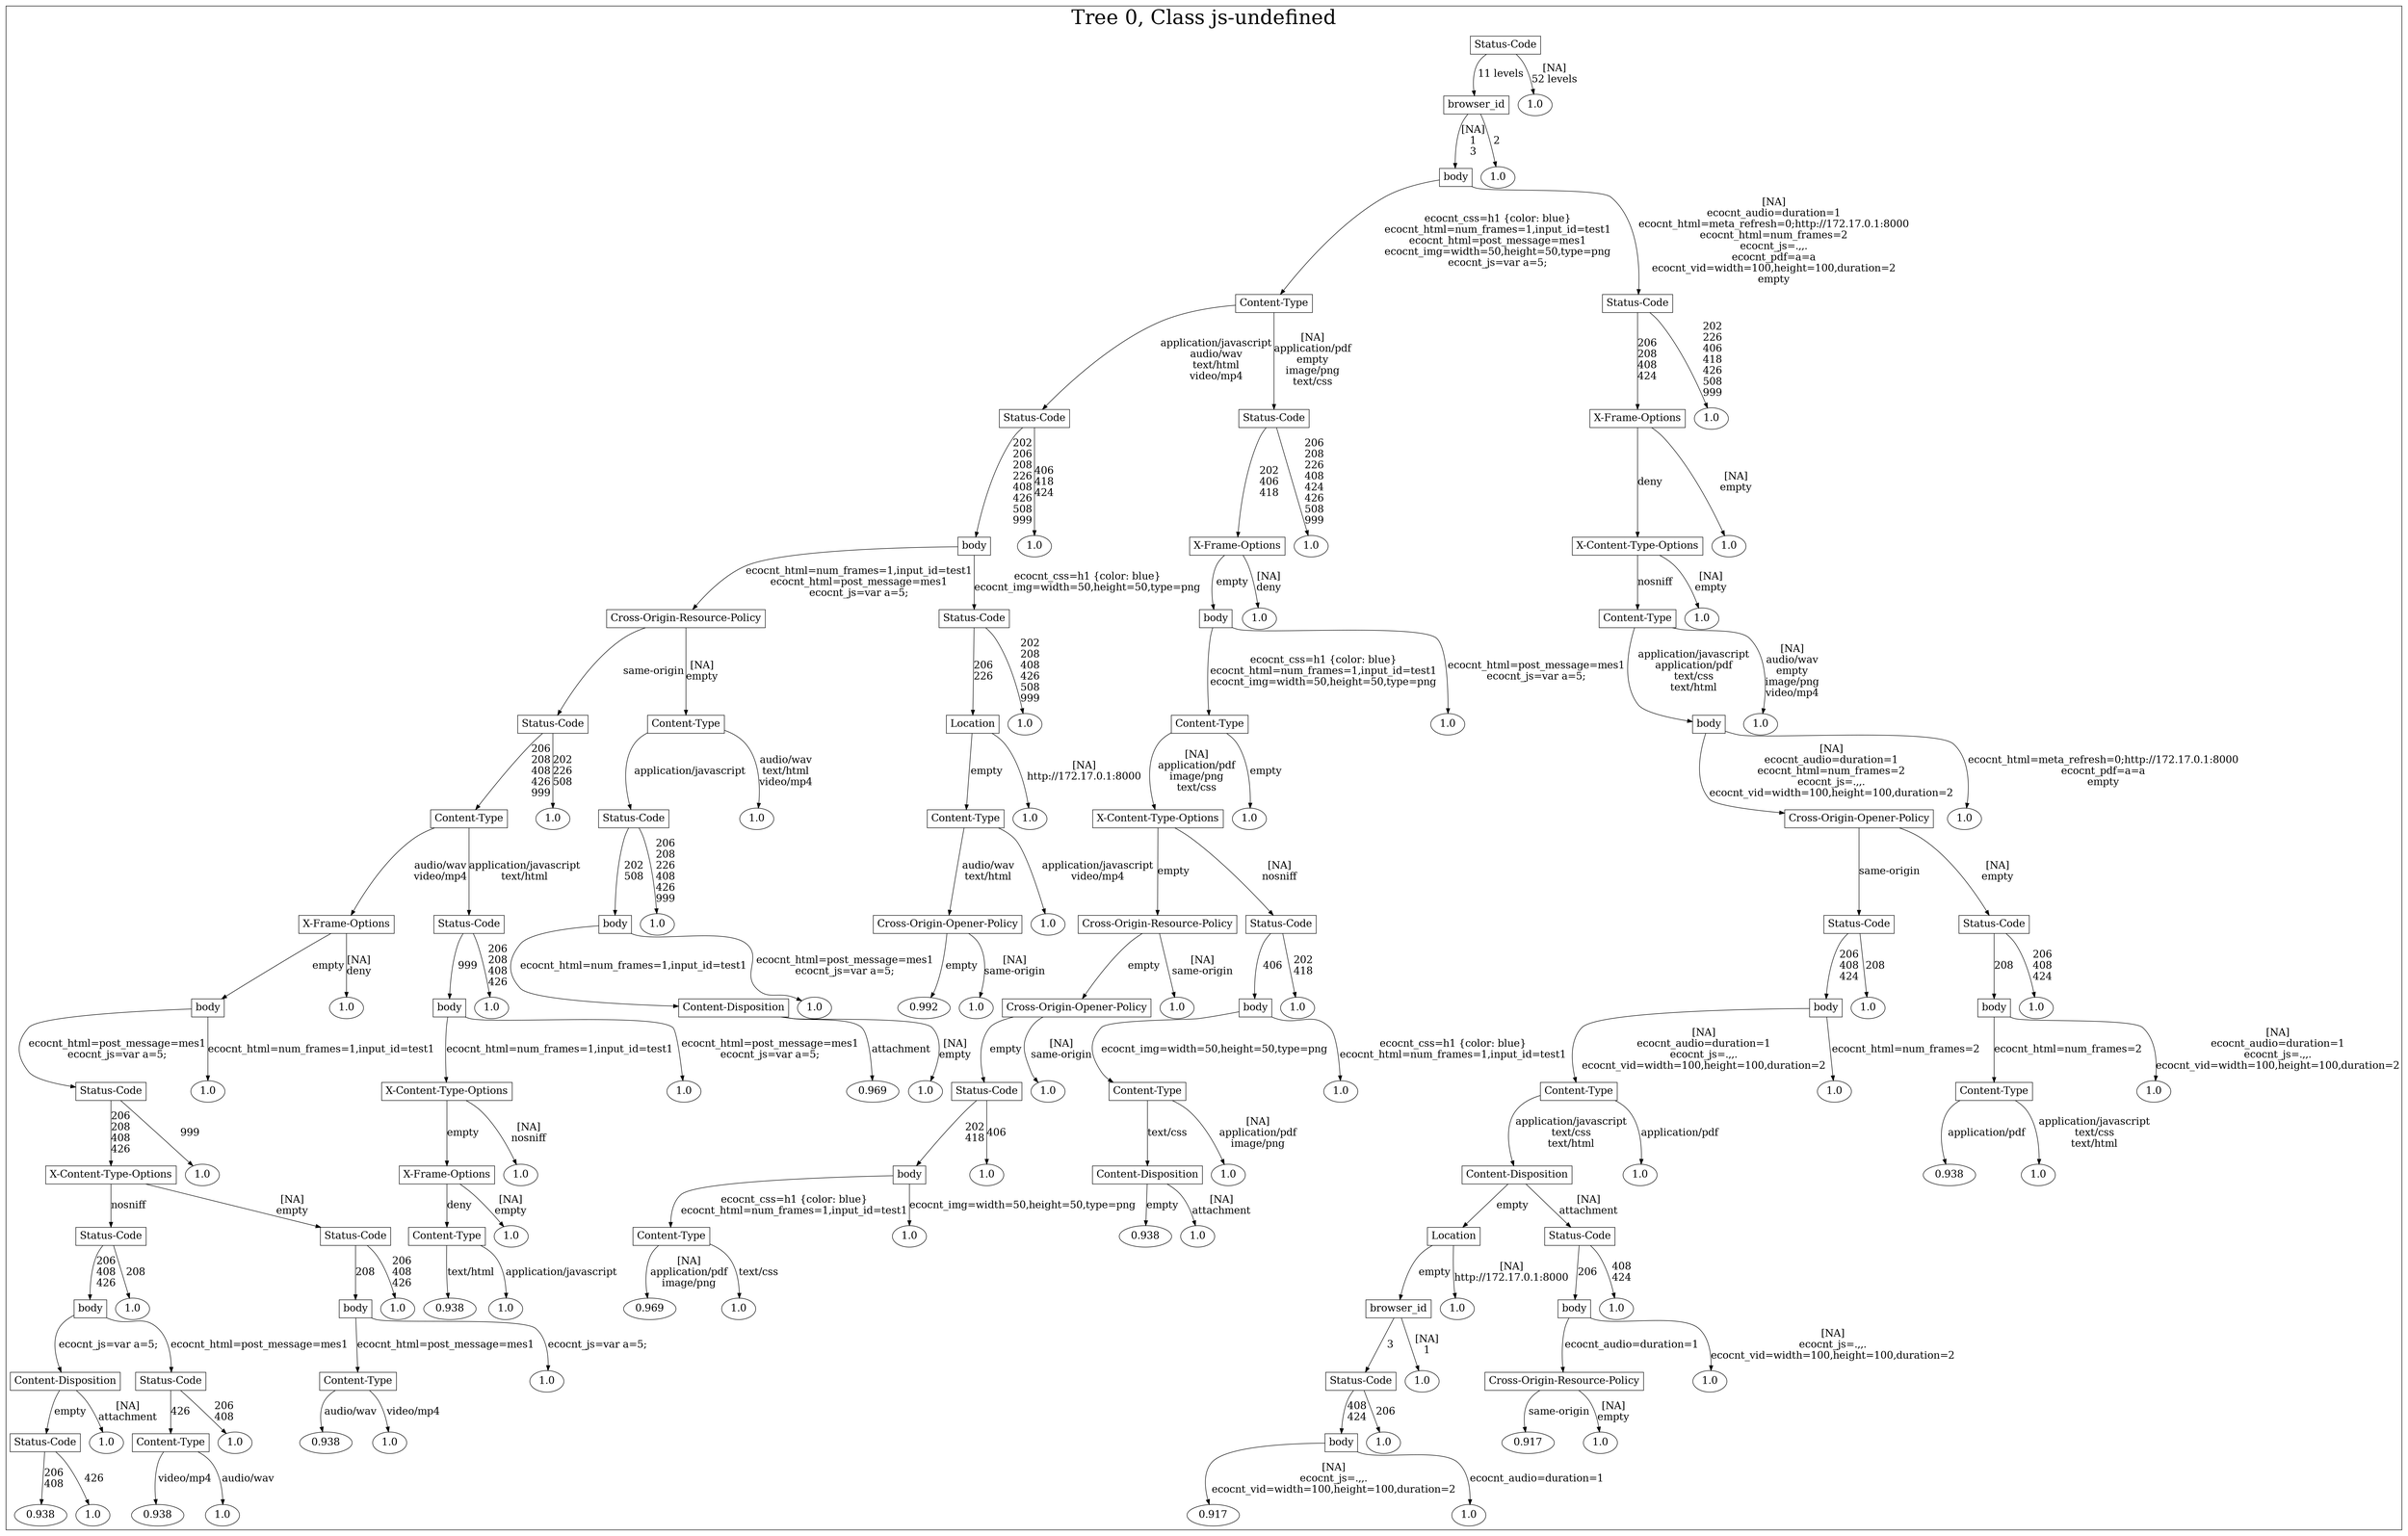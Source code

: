 /*
Generated by:
    http://https://github.com/h2oai/h2o-3/tree/master/h2o-genmodel/src/main/java/hex/genmodel/tools/PrintMojo.java
*/

/*
On a mac:

$ brew install graphviz
$ dot -Tpng file.gv -o file.png
$ open file.png
*/

digraph G {

subgraph cluster_0 {
/* Nodes */

/* Level 0 */
{
"SG_0_Node_0" [shape=box, fontsize=20, label="Status-Code"]
}

/* Level 1 */
{
"SG_0_Node_1" [shape=box, fontsize=20, label="browser_id"]
"SG_0_Node_80" [fontsize=20, label="1.0"]
}

/* Level 2 */
{
"SG_0_Node_2" [shape=box, fontsize=20, label="body"]
"SG_0_Node_81" [fontsize=20, label="1.0"]
}

/* Level 3 */
{
"SG_0_Node_3" [shape=box, fontsize=20, label="Content-Type"]
"SG_0_Node_4" [shape=box, fontsize=20, label="Status-Code"]
}

/* Level 4 */
{
"SG_0_Node_5" [shape=box, fontsize=20, label="Status-Code"]
"SG_0_Node_6" [shape=box, fontsize=20, label="Status-Code"]
"SG_0_Node_7" [shape=box, fontsize=20, label="X-Frame-Options"]
"SG_0_Node_82" [fontsize=20, label="1.0"]
}

/* Level 5 */
{
"SG_0_Node_8" [shape=box, fontsize=20, label="body"]
"SG_0_Node_83" [fontsize=20, label="1.0"]
"SG_0_Node_9" [shape=box, fontsize=20, label="X-Frame-Options"]
"SG_0_Node_84" [fontsize=20, label="1.0"]
"SG_0_Node_10" [shape=box, fontsize=20, label="X-Content-Type-Options"]
"SG_0_Node_85" [fontsize=20, label="1.0"]
}

/* Level 6 */
{
"SG_0_Node_11" [shape=box, fontsize=20, label="Cross-Origin-Resource-Policy"]
"SG_0_Node_12" [shape=box, fontsize=20, label="Status-Code"]
"SG_0_Node_13" [shape=box, fontsize=20, label="body"]
"SG_0_Node_86" [fontsize=20, label="1.0"]
"SG_0_Node_14" [shape=box, fontsize=20, label="Content-Type"]
"SG_0_Node_87" [fontsize=20, label="1.0"]
}

/* Level 7 */
{
"SG_0_Node_15" [shape=box, fontsize=20, label="Status-Code"]
"SG_0_Node_16" [shape=box, fontsize=20, label="Content-Type"]
"SG_0_Node_17" [shape=box, fontsize=20, label="Location"]
"SG_0_Node_88" [fontsize=20, label="1.0"]
"SG_0_Node_18" [shape=box, fontsize=20, label="Content-Type"]
"SG_0_Node_89" [fontsize=20, label="1.0"]
"SG_0_Node_19" [shape=box, fontsize=20, label="body"]
"SG_0_Node_90" [fontsize=20, label="1.0"]
}

/* Level 8 */
{
"SG_0_Node_20" [shape=box, fontsize=20, label="Content-Type"]
"SG_0_Node_91" [fontsize=20, label="1.0"]
"SG_0_Node_21" [shape=box, fontsize=20, label="Status-Code"]
"SG_0_Node_92" [fontsize=20, label="1.0"]
"SG_0_Node_22" [shape=box, fontsize=20, label="Content-Type"]
"SG_0_Node_93" [fontsize=20, label="1.0"]
"SG_0_Node_23" [shape=box, fontsize=20, label="X-Content-Type-Options"]
"SG_0_Node_94" [fontsize=20, label="1.0"]
"SG_0_Node_24" [shape=box, fontsize=20, label="Cross-Origin-Opener-Policy"]
"SG_0_Node_95" [fontsize=20, label="1.0"]
}

/* Level 9 */
{
"SG_0_Node_25" [shape=box, fontsize=20, label="X-Frame-Options"]
"SG_0_Node_26" [shape=box, fontsize=20, label="Status-Code"]
"SG_0_Node_27" [shape=box, fontsize=20, label="body"]
"SG_0_Node_96" [fontsize=20, label="1.0"]
"SG_0_Node_28" [shape=box, fontsize=20, label="Cross-Origin-Opener-Policy"]
"SG_0_Node_97" [fontsize=20, label="1.0"]
"SG_0_Node_29" [shape=box, fontsize=20, label="Cross-Origin-Resource-Policy"]
"SG_0_Node_30" [shape=box, fontsize=20, label="Status-Code"]
"SG_0_Node_31" [shape=box, fontsize=20, label="Status-Code"]
"SG_0_Node_32" [shape=box, fontsize=20, label="Status-Code"]
}

/* Level 10 */
{
"SG_0_Node_33" [shape=box, fontsize=20, label="body"]
"SG_0_Node_98" [fontsize=20, label="1.0"]
"SG_0_Node_34" [shape=box, fontsize=20, label="body"]
"SG_0_Node_99" [fontsize=20, label="1.0"]
"SG_0_Node_35" [shape=box, fontsize=20, label="Content-Disposition"]
"SG_0_Node_100" [fontsize=20, label="1.0"]
"SG_0_Node_101" [fontsize=20, label="0.992"]
"SG_0_Node_102" [fontsize=20, label="1.0"]
"SG_0_Node_37" [shape=box, fontsize=20, label="Cross-Origin-Opener-Policy"]
"SG_0_Node_103" [fontsize=20, label="1.0"]
"SG_0_Node_38" [shape=box, fontsize=20, label="body"]
"SG_0_Node_104" [fontsize=20, label="1.0"]
"SG_0_Node_39" [shape=box, fontsize=20, label="body"]
"SG_0_Node_105" [fontsize=20, label="1.0"]
"SG_0_Node_40" [shape=box, fontsize=20, label="body"]
"SG_0_Node_106" [fontsize=20, label="1.0"]
}

/* Level 11 */
{
"SG_0_Node_41" [shape=box, fontsize=20, label="Status-Code"]
"SG_0_Node_107" [fontsize=20, label="1.0"]
"SG_0_Node_42" [shape=box, fontsize=20, label="X-Content-Type-Options"]
"SG_0_Node_108" [fontsize=20, label="1.0"]
"SG_0_Node_109" [fontsize=20, label="0.969"]
"SG_0_Node_110" [fontsize=20, label="1.0"]
"SG_0_Node_44" [shape=box, fontsize=20, label="Status-Code"]
"SG_0_Node_111" [fontsize=20, label="1.0"]
"SG_0_Node_45" [shape=box, fontsize=20, label="Content-Type"]
"SG_0_Node_112" [fontsize=20, label="1.0"]
"SG_0_Node_46" [shape=box, fontsize=20, label="Content-Type"]
"SG_0_Node_113" [fontsize=20, label="1.0"]
"SG_0_Node_47" [shape=box, fontsize=20, label="Content-Type"]
"SG_0_Node_114" [fontsize=20, label="1.0"]
}

/* Level 12 */
{
"SG_0_Node_48" [shape=box, fontsize=20, label="X-Content-Type-Options"]
"SG_0_Node_115" [fontsize=20, label="1.0"]
"SG_0_Node_49" [shape=box, fontsize=20, label="X-Frame-Options"]
"SG_0_Node_116" [fontsize=20, label="1.0"]
"SG_0_Node_50" [shape=box, fontsize=20, label="body"]
"SG_0_Node_117" [fontsize=20, label="1.0"]
"SG_0_Node_51" [shape=box, fontsize=20, label="Content-Disposition"]
"SG_0_Node_118" [fontsize=20, label="1.0"]
"SG_0_Node_52" [shape=box, fontsize=20, label="Content-Disposition"]
"SG_0_Node_119" [fontsize=20, label="1.0"]
"SG_0_Node_120" [fontsize=20, label="0.938"]
"SG_0_Node_121" [fontsize=20, label="1.0"]
}

/* Level 13 */
{
"SG_0_Node_54" [shape=box, fontsize=20, label="Status-Code"]
"SG_0_Node_55" [shape=box, fontsize=20, label="Status-Code"]
"SG_0_Node_56" [shape=box, fontsize=20, label="Content-Type"]
"SG_0_Node_122" [fontsize=20, label="1.0"]
"SG_0_Node_57" [shape=box, fontsize=20, label="Content-Type"]
"SG_0_Node_123" [fontsize=20, label="1.0"]
"SG_0_Node_124" [fontsize=20, label="0.938"]
"SG_0_Node_125" [fontsize=20, label="1.0"]
"SG_0_Node_59" [shape=box, fontsize=20, label="Location"]
"SG_0_Node_60" [shape=box, fontsize=20, label="Status-Code"]
}

/* Level 14 */
{
"SG_0_Node_61" [shape=box, fontsize=20, label="body"]
"SG_0_Node_126" [fontsize=20, label="1.0"]
"SG_0_Node_62" [shape=box, fontsize=20, label="body"]
"SG_0_Node_127" [fontsize=20, label="1.0"]
"SG_0_Node_128" [fontsize=20, label="0.938"]
"SG_0_Node_129" [fontsize=20, label="1.0"]
"SG_0_Node_130" [fontsize=20, label="0.969"]
"SG_0_Node_131" [fontsize=20, label="1.0"]
"SG_0_Node_65" [shape=box, fontsize=20, label="browser_id"]
"SG_0_Node_132" [fontsize=20, label="1.0"]
"SG_0_Node_66" [shape=box, fontsize=20, label="body"]
"SG_0_Node_133" [fontsize=20, label="1.0"]
}

/* Level 15 */
{
"SG_0_Node_67" [shape=box, fontsize=20, label="Content-Disposition"]
"SG_0_Node_68" [shape=box, fontsize=20, label="Status-Code"]
"SG_0_Node_69" [shape=box, fontsize=20, label="Content-Type"]
"SG_0_Node_134" [fontsize=20, label="1.0"]
"SG_0_Node_70" [shape=box, fontsize=20, label="Status-Code"]
"SG_0_Node_135" [fontsize=20, label="1.0"]
"SG_0_Node_71" [shape=box, fontsize=20, label="Cross-Origin-Resource-Policy"]
"SG_0_Node_136" [fontsize=20, label="1.0"]
}

/* Level 16 */
{
"SG_0_Node_72" [shape=box, fontsize=20, label="Status-Code"]
"SG_0_Node_137" [fontsize=20, label="1.0"]
"SG_0_Node_73" [shape=box, fontsize=20, label="Content-Type"]
"SG_0_Node_138" [fontsize=20, label="1.0"]
"SG_0_Node_139" [fontsize=20, label="0.938"]
"SG_0_Node_140" [fontsize=20, label="1.0"]
"SG_0_Node_75" [shape=box, fontsize=20, label="body"]
"SG_0_Node_141" [fontsize=20, label="1.0"]
"SG_0_Node_142" [fontsize=20, label="0.917"]
"SG_0_Node_143" [fontsize=20, label="1.0"]
}

/* Level 17 */
{
"SG_0_Node_144" [fontsize=20, label="0.938"]
"SG_0_Node_145" [fontsize=20, label="1.0"]
"SG_0_Node_146" [fontsize=20, label="0.938"]
"SG_0_Node_147" [fontsize=20, label="1.0"]
"SG_0_Node_148" [fontsize=20, label="0.917"]
"SG_0_Node_149" [fontsize=20, label="1.0"]
}

/* Edges */
"SG_0_Node_0" -> "SG_0_Node_1" [fontsize=20, label="11 levels
"]
"SG_0_Node_0" -> "SG_0_Node_80" [fontsize=20, label="[NA]
52 levels
"]
"SG_0_Node_1" -> "SG_0_Node_2" [fontsize=20, label="[NA]
1
3
"]
"SG_0_Node_1" -> "SG_0_Node_81" [fontsize=20, label="2
"]
"SG_0_Node_2" -> "SG_0_Node_3" [fontsize=20, label="ecocnt_css=h1 {color: blue}
ecocnt_html=num_frames=1,input_id=test1
ecocnt_html=post_message=mes1
ecocnt_img=width=50,height=50,type=png
ecocnt_js=var a=5;
"]
"SG_0_Node_2" -> "SG_0_Node_4" [fontsize=20, label="[NA]
ecocnt_audio=duration=1
ecocnt_html=meta_refresh=0;http://172.17.0.1:8000
ecocnt_html=num_frames=2
ecocnt_js=.,,.
ecocnt_pdf=a=a
ecocnt_vid=width=100,height=100,duration=2
empty
"]
"SG_0_Node_4" -> "SG_0_Node_7" [fontsize=20, label="206
208
408
424
"]
"SG_0_Node_4" -> "SG_0_Node_82" [fontsize=20, label="202
226
406
418
426
508
999
"]
"SG_0_Node_7" -> "SG_0_Node_10" [fontsize=20, label="deny
"]
"SG_0_Node_7" -> "SG_0_Node_85" [fontsize=20, label="[NA]
empty
"]
"SG_0_Node_10" -> "SG_0_Node_14" [fontsize=20, label="nosniff
"]
"SG_0_Node_10" -> "SG_0_Node_87" [fontsize=20, label="[NA]
empty
"]
"SG_0_Node_14" -> "SG_0_Node_19" [fontsize=20, label="application/javascript
application/pdf
text/css
text/html
"]
"SG_0_Node_14" -> "SG_0_Node_90" [fontsize=20, label="[NA]
audio/wav
empty
image/png
video/mp4
"]
"SG_0_Node_19" -> "SG_0_Node_24" [fontsize=20, label="[NA]
ecocnt_audio=duration=1
ecocnt_html=num_frames=2
ecocnt_js=.,,.
ecocnt_vid=width=100,height=100,duration=2
"]
"SG_0_Node_19" -> "SG_0_Node_95" [fontsize=20, label="ecocnt_html=meta_refresh=0;http://172.17.0.1:8000
ecocnt_pdf=a=a
empty
"]
"SG_0_Node_24" -> "SG_0_Node_31" [fontsize=20, label="same-origin
"]
"SG_0_Node_24" -> "SG_0_Node_32" [fontsize=20, label="[NA]
empty
"]
"SG_0_Node_32" -> "SG_0_Node_40" [fontsize=20, label="208
"]
"SG_0_Node_32" -> "SG_0_Node_106" [fontsize=20, label="206
408
424
"]
"SG_0_Node_40" -> "SG_0_Node_47" [fontsize=20, label="ecocnt_html=num_frames=2
"]
"SG_0_Node_40" -> "SG_0_Node_114" [fontsize=20, label="[NA]
ecocnt_audio=duration=1
ecocnt_js=.,,.
ecocnt_vid=width=100,height=100,duration=2
"]
"SG_0_Node_47" -> "SG_0_Node_120" [fontsize=20, label="application/pdf
"]
"SG_0_Node_47" -> "SG_0_Node_121" [fontsize=20, label="application/javascript
text/css
text/html
"]
"SG_0_Node_31" -> "SG_0_Node_39" [fontsize=20, label="206
408
424
"]
"SG_0_Node_31" -> "SG_0_Node_105" [fontsize=20, label="208
"]
"SG_0_Node_39" -> "SG_0_Node_46" [fontsize=20, label="[NA]
ecocnt_audio=duration=1
ecocnt_js=.,,.
ecocnt_vid=width=100,height=100,duration=2
"]
"SG_0_Node_39" -> "SG_0_Node_113" [fontsize=20, label="ecocnt_html=num_frames=2
"]
"SG_0_Node_46" -> "SG_0_Node_52" [fontsize=20, label="application/javascript
text/css
text/html
"]
"SG_0_Node_46" -> "SG_0_Node_119" [fontsize=20, label="application/pdf
"]
"SG_0_Node_52" -> "SG_0_Node_59" [fontsize=20, label="empty
"]
"SG_0_Node_52" -> "SG_0_Node_60" [fontsize=20, label="[NA]
attachment
"]
"SG_0_Node_60" -> "SG_0_Node_66" [fontsize=20, label="206
"]
"SG_0_Node_60" -> "SG_0_Node_133" [fontsize=20, label="408
424
"]
"SG_0_Node_66" -> "SG_0_Node_71" [fontsize=20, label="ecocnt_audio=duration=1
"]
"SG_0_Node_66" -> "SG_0_Node_136" [fontsize=20, label="[NA]
ecocnt_js=.,,.
ecocnt_vid=width=100,height=100,duration=2
"]
"SG_0_Node_71" -> "SG_0_Node_142" [fontsize=20, label="same-origin
"]
"SG_0_Node_71" -> "SG_0_Node_143" [fontsize=20, label="[NA]
empty
"]
"SG_0_Node_59" -> "SG_0_Node_65" [fontsize=20, label="empty
"]
"SG_0_Node_59" -> "SG_0_Node_132" [fontsize=20, label="[NA]
http://172.17.0.1:8000
"]
"SG_0_Node_65" -> "SG_0_Node_70" [fontsize=20, label="3
"]
"SG_0_Node_65" -> "SG_0_Node_135" [fontsize=20, label="[NA]
1
"]
"SG_0_Node_70" -> "SG_0_Node_75" [fontsize=20, label="408
424
"]
"SG_0_Node_70" -> "SG_0_Node_141" [fontsize=20, label="206
"]
"SG_0_Node_75" -> "SG_0_Node_148" [fontsize=20, label="[NA]
ecocnt_js=.,,.
ecocnt_vid=width=100,height=100,duration=2
"]
"SG_0_Node_75" -> "SG_0_Node_149" [fontsize=20, label="ecocnt_audio=duration=1
"]
"SG_0_Node_3" -> "SG_0_Node_5" [fontsize=20, label="application/javascript
audio/wav
text/html
video/mp4
"]
"SG_0_Node_3" -> "SG_0_Node_6" [fontsize=20, label="[NA]
application/pdf
empty
image/png
text/css
"]
"SG_0_Node_6" -> "SG_0_Node_9" [fontsize=20, label="202
406
418
"]
"SG_0_Node_6" -> "SG_0_Node_84" [fontsize=20, label="206
208
226
408
424
426
508
999
"]
"SG_0_Node_9" -> "SG_0_Node_13" [fontsize=20, label="empty
"]
"SG_0_Node_9" -> "SG_0_Node_86" [fontsize=20, label="[NA]
deny
"]
"SG_0_Node_13" -> "SG_0_Node_18" [fontsize=20, label="ecocnt_css=h1 {color: blue}
ecocnt_html=num_frames=1,input_id=test1
ecocnt_img=width=50,height=50,type=png
"]
"SG_0_Node_13" -> "SG_0_Node_89" [fontsize=20, label="ecocnt_html=post_message=mes1
ecocnt_js=var a=5;
"]
"SG_0_Node_18" -> "SG_0_Node_23" [fontsize=20, label="[NA]
application/pdf
image/png
text/css
"]
"SG_0_Node_18" -> "SG_0_Node_94" [fontsize=20, label="empty
"]
"SG_0_Node_23" -> "SG_0_Node_29" [fontsize=20, label="empty
"]
"SG_0_Node_23" -> "SG_0_Node_30" [fontsize=20, label="[NA]
nosniff
"]
"SG_0_Node_30" -> "SG_0_Node_38" [fontsize=20, label="406
"]
"SG_0_Node_30" -> "SG_0_Node_104" [fontsize=20, label="202
418
"]
"SG_0_Node_38" -> "SG_0_Node_45" [fontsize=20, label="ecocnt_img=width=50,height=50,type=png
"]
"SG_0_Node_38" -> "SG_0_Node_112" [fontsize=20, label="ecocnt_css=h1 {color: blue}
ecocnt_html=num_frames=1,input_id=test1
"]
"SG_0_Node_45" -> "SG_0_Node_51" [fontsize=20, label="text/css
"]
"SG_0_Node_45" -> "SG_0_Node_118" [fontsize=20, label="[NA]
application/pdf
image/png
"]
"SG_0_Node_51" -> "SG_0_Node_124" [fontsize=20, label="empty
"]
"SG_0_Node_51" -> "SG_0_Node_125" [fontsize=20, label="[NA]
attachment
"]
"SG_0_Node_29" -> "SG_0_Node_37" [fontsize=20, label="empty
"]
"SG_0_Node_29" -> "SG_0_Node_103" [fontsize=20, label="[NA]
same-origin
"]
"SG_0_Node_37" -> "SG_0_Node_44" [fontsize=20, label="empty
"]
"SG_0_Node_37" -> "SG_0_Node_111" [fontsize=20, label="[NA]
same-origin
"]
"SG_0_Node_44" -> "SG_0_Node_50" [fontsize=20, label="202
418
"]
"SG_0_Node_44" -> "SG_0_Node_117" [fontsize=20, label="406
"]
"SG_0_Node_50" -> "SG_0_Node_57" [fontsize=20, label="ecocnt_css=h1 {color: blue}
ecocnt_html=num_frames=1,input_id=test1
"]
"SG_0_Node_50" -> "SG_0_Node_123" [fontsize=20, label="ecocnt_img=width=50,height=50,type=png
"]
"SG_0_Node_57" -> "SG_0_Node_130" [fontsize=20, label="[NA]
application/pdf
image/png
"]
"SG_0_Node_57" -> "SG_0_Node_131" [fontsize=20, label="text/css
"]
"SG_0_Node_5" -> "SG_0_Node_8" [fontsize=20, label="202
206
208
226
408
426
508
999
"]
"SG_0_Node_5" -> "SG_0_Node_83" [fontsize=20, label="406
418
424
"]
"SG_0_Node_8" -> "SG_0_Node_11" [fontsize=20, label="ecocnt_html=num_frames=1,input_id=test1
ecocnt_html=post_message=mes1
ecocnt_js=var a=5;
"]
"SG_0_Node_8" -> "SG_0_Node_12" [fontsize=20, label="ecocnt_css=h1 {color: blue}
ecocnt_img=width=50,height=50,type=png
"]
"SG_0_Node_12" -> "SG_0_Node_17" [fontsize=20, label="206
226
"]
"SG_0_Node_12" -> "SG_0_Node_88" [fontsize=20, label="202
208
408
426
508
999
"]
"SG_0_Node_17" -> "SG_0_Node_22" [fontsize=20, label="empty
"]
"SG_0_Node_17" -> "SG_0_Node_93" [fontsize=20, label="[NA]
http://172.17.0.1:8000
"]
"SG_0_Node_22" -> "SG_0_Node_28" [fontsize=20, label="audio/wav
text/html
"]
"SG_0_Node_22" -> "SG_0_Node_97" [fontsize=20, label="application/javascript
video/mp4
"]
"SG_0_Node_28" -> "SG_0_Node_101" [fontsize=20, label="empty
"]
"SG_0_Node_28" -> "SG_0_Node_102" [fontsize=20, label="[NA]
same-origin
"]
"SG_0_Node_11" -> "SG_0_Node_15" [fontsize=20, label="same-origin
"]
"SG_0_Node_11" -> "SG_0_Node_16" [fontsize=20, label="[NA]
empty
"]
"SG_0_Node_16" -> "SG_0_Node_21" [fontsize=20, label="application/javascript
"]
"SG_0_Node_16" -> "SG_0_Node_92" [fontsize=20, label="audio/wav
text/html
video/mp4
"]
"SG_0_Node_21" -> "SG_0_Node_27" [fontsize=20, label="202
508
"]
"SG_0_Node_21" -> "SG_0_Node_96" [fontsize=20, label="206
208
226
408
426
999
"]
"SG_0_Node_27" -> "SG_0_Node_35" [fontsize=20, label="ecocnt_html=num_frames=1,input_id=test1
"]
"SG_0_Node_27" -> "SG_0_Node_100" [fontsize=20, label="ecocnt_html=post_message=mes1
ecocnt_js=var a=5;
"]
"SG_0_Node_35" -> "SG_0_Node_109" [fontsize=20, label="attachment
"]
"SG_0_Node_35" -> "SG_0_Node_110" [fontsize=20, label="[NA]
empty
"]
"SG_0_Node_15" -> "SG_0_Node_20" [fontsize=20, label="206
208
408
426
999
"]
"SG_0_Node_15" -> "SG_0_Node_91" [fontsize=20, label="202
226
508
"]
"SG_0_Node_20" -> "SG_0_Node_25" [fontsize=20, label="audio/wav
video/mp4
"]
"SG_0_Node_20" -> "SG_0_Node_26" [fontsize=20, label="application/javascript
text/html
"]
"SG_0_Node_26" -> "SG_0_Node_34" [fontsize=20, label="999
"]
"SG_0_Node_26" -> "SG_0_Node_99" [fontsize=20, label="206
208
408
426
"]
"SG_0_Node_34" -> "SG_0_Node_42" [fontsize=20, label="ecocnt_html=num_frames=1,input_id=test1
"]
"SG_0_Node_34" -> "SG_0_Node_108" [fontsize=20, label="ecocnt_html=post_message=mes1
ecocnt_js=var a=5;
"]
"SG_0_Node_42" -> "SG_0_Node_49" [fontsize=20, label="empty
"]
"SG_0_Node_42" -> "SG_0_Node_116" [fontsize=20, label="[NA]
nosniff
"]
"SG_0_Node_49" -> "SG_0_Node_56" [fontsize=20, label="deny
"]
"SG_0_Node_49" -> "SG_0_Node_122" [fontsize=20, label="[NA]
empty
"]
"SG_0_Node_56" -> "SG_0_Node_128" [fontsize=20, label="text/html
"]
"SG_0_Node_56" -> "SG_0_Node_129" [fontsize=20, label="application/javascript
"]
"SG_0_Node_25" -> "SG_0_Node_33" [fontsize=20, label="empty
"]
"SG_0_Node_25" -> "SG_0_Node_98" [fontsize=20, label="[NA]
deny
"]
"SG_0_Node_33" -> "SG_0_Node_41" [fontsize=20, label="ecocnt_html=post_message=mes1
ecocnt_js=var a=5;
"]
"SG_0_Node_33" -> "SG_0_Node_107" [fontsize=20, label="ecocnt_html=num_frames=1,input_id=test1
"]
"SG_0_Node_41" -> "SG_0_Node_48" [fontsize=20, label="206
208
408
426
"]
"SG_0_Node_41" -> "SG_0_Node_115" [fontsize=20, label="999
"]
"SG_0_Node_48" -> "SG_0_Node_54" [fontsize=20, label="nosniff
"]
"SG_0_Node_48" -> "SG_0_Node_55" [fontsize=20, label="[NA]
empty
"]
"SG_0_Node_55" -> "SG_0_Node_62" [fontsize=20, label="208
"]
"SG_0_Node_55" -> "SG_0_Node_127" [fontsize=20, label="206
408
426
"]
"SG_0_Node_62" -> "SG_0_Node_69" [fontsize=20, label="ecocnt_html=post_message=mes1
"]
"SG_0_Node_62" -> "SG_0_Node_134" [fontsize=20, label="ecocnt_js=var a=5;
"]
"SG_0_Node_69" -> "SG_0_Node_139" [fontsize=20, label="audio/wav
"]
"SG_0_Node_69" -> "SG_0_Node_140" [fontsize=20, label="video/mp4
"]
"SG_0_Node_54" -> "SG_0_Node_61" [fontsize=20, label="206
408
426
"]
"SG_0_Node_54" -> "SG_0_Node_126" [fontsize=20, label="208
"]
"SG_0_Node_61" -> "SG_0_Node_67" [fontsize=20, label="ecocnt_js=var a=5;
"]
"SG_0_Node_61" -> "SG_0_Node_68" [fontsize=20, label="ecocnt_html=post_message=mes1
"]
"SG_0_Node_68" -> "SG_0_Node_73" [fontsize=20, label="426
"]
"SG_0_Node_68" -> "SG_0_Node_138" [fontsize=20, label="206
408
"]
"SG_0_Node_73" -> "SG_0_Node_146" [fontsize=20, label="video/mp4
"]
"SG_0_Node_73" -> "SG_0_Node_147" [fontsize=20, label="audio/wav
"]
"SG_0_Node_67" -> "SG_0_Node_72" [fontsize=20, label="empty
"]
"SG_0_Node_67" -> "SG_0_Node_137" [fontsize=20, label="[NA]
attachment
"]
"SG_0_Node_72" -> "SG_0_Node_144" [fontsize=20, label="206
408
"]
"SG_0_Node_72" -> "SG_0_Node_145" [fontsize=20, label="426
"]

fontsize=40
label="Tree 0, Class js-undefined"
}

}

